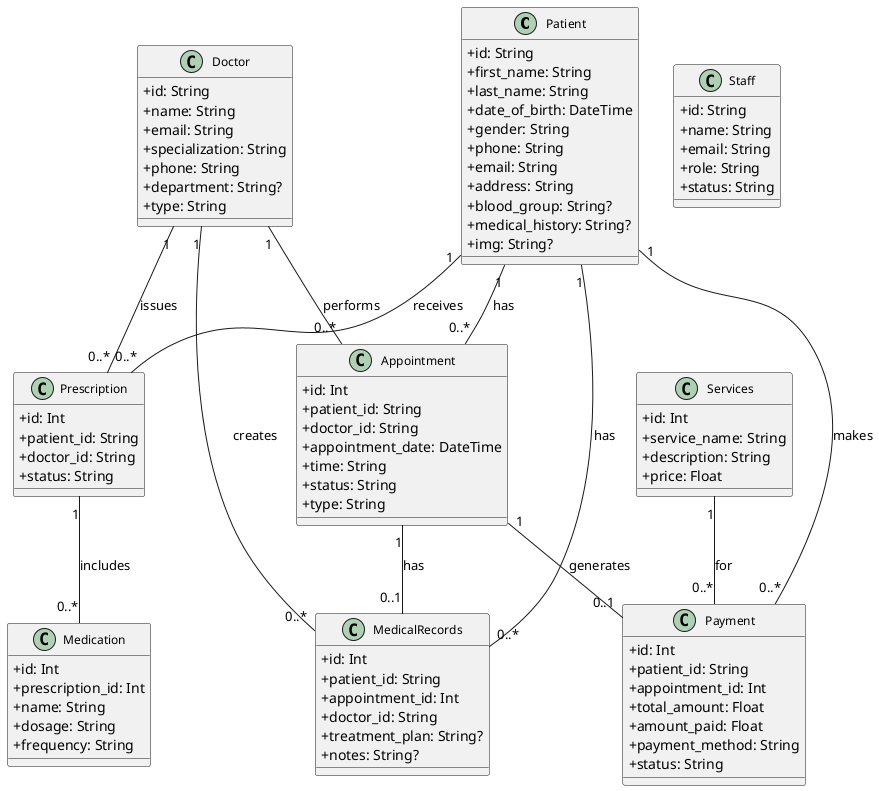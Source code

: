 @startuml Med-Platform Class Diagram Simplified

skinparam classAttributeIconSize 0
skinparam classFontSize 12
skinparam classFontName Arial
skinparam backgroundColor #FFFFFF

' Clase principale
class Patient {
  +id: String
  +first_name: String
  +last_name: String
  +date_of_birth: DateTime
  +gender: String
  +phone: String
  +email: String
  +address: String
  +blood_group: String?
  +medical_history: String?
  +img: String?
}

class Doctor {
  +id: String
  +name: String
  +email: String
  +specialization: String
  +phone: String
  +department: String?
  +type: String
}

class Staff {
  +id: String
  +name: String
  +email: String
  +role: String
  +status: String
}

class Appointment {
  +id: Int
  +patient_id: String
  +doctor_id: String
  +appointment_date: DateTime
  +time: String
  +status: String
  +type: String
}

class MedicalRecords {
  +id: Int
  +patient_id: String
  +appointment_id: Int
  +doctor_id: String
  +treatment_plan: String?
  +notes: String?
}

class Payment {
  +id: Int
  +patient_id: String
  +appointment_id: Int
  +total_amount: Float
  +amount_paid: Float
  +payment_method: String
  +status: String
}

class Services {
  +id: Int
  +service_name: String
  +description: String
  +price: Float
}

class Prescription {
  +id: Int
  +patient_id: String
  +doctor_id: String
  +status: String
}

class Medication {
  +id: Int
  +prescription_id: Int
  +name: String
  +dosage: String
  +frequency: String
}

' Relațiile principale
Patient "1" -- "0..*" Appointment : has
Patient "1" -- "0..*" MedicalRecords : has
Patient "1" -- "0..*" Payment : makes
Patient "1" -- "0..*" Prescription : receives

Doctor "1" -- "0..*" Appointment : performs
Doctor "1" -- "0..*" MedicalRecords : creates
Doctor "1" -- "0..*" Prescription : issues

Appointment "1" -- "0..1" Payment : generates
Appointment "1" -- "0..1" MedicalRecords : has

Services "1" -- "0..*" Payment : for

Prescription "1" -- "0..*" Medication : includes

@enduml